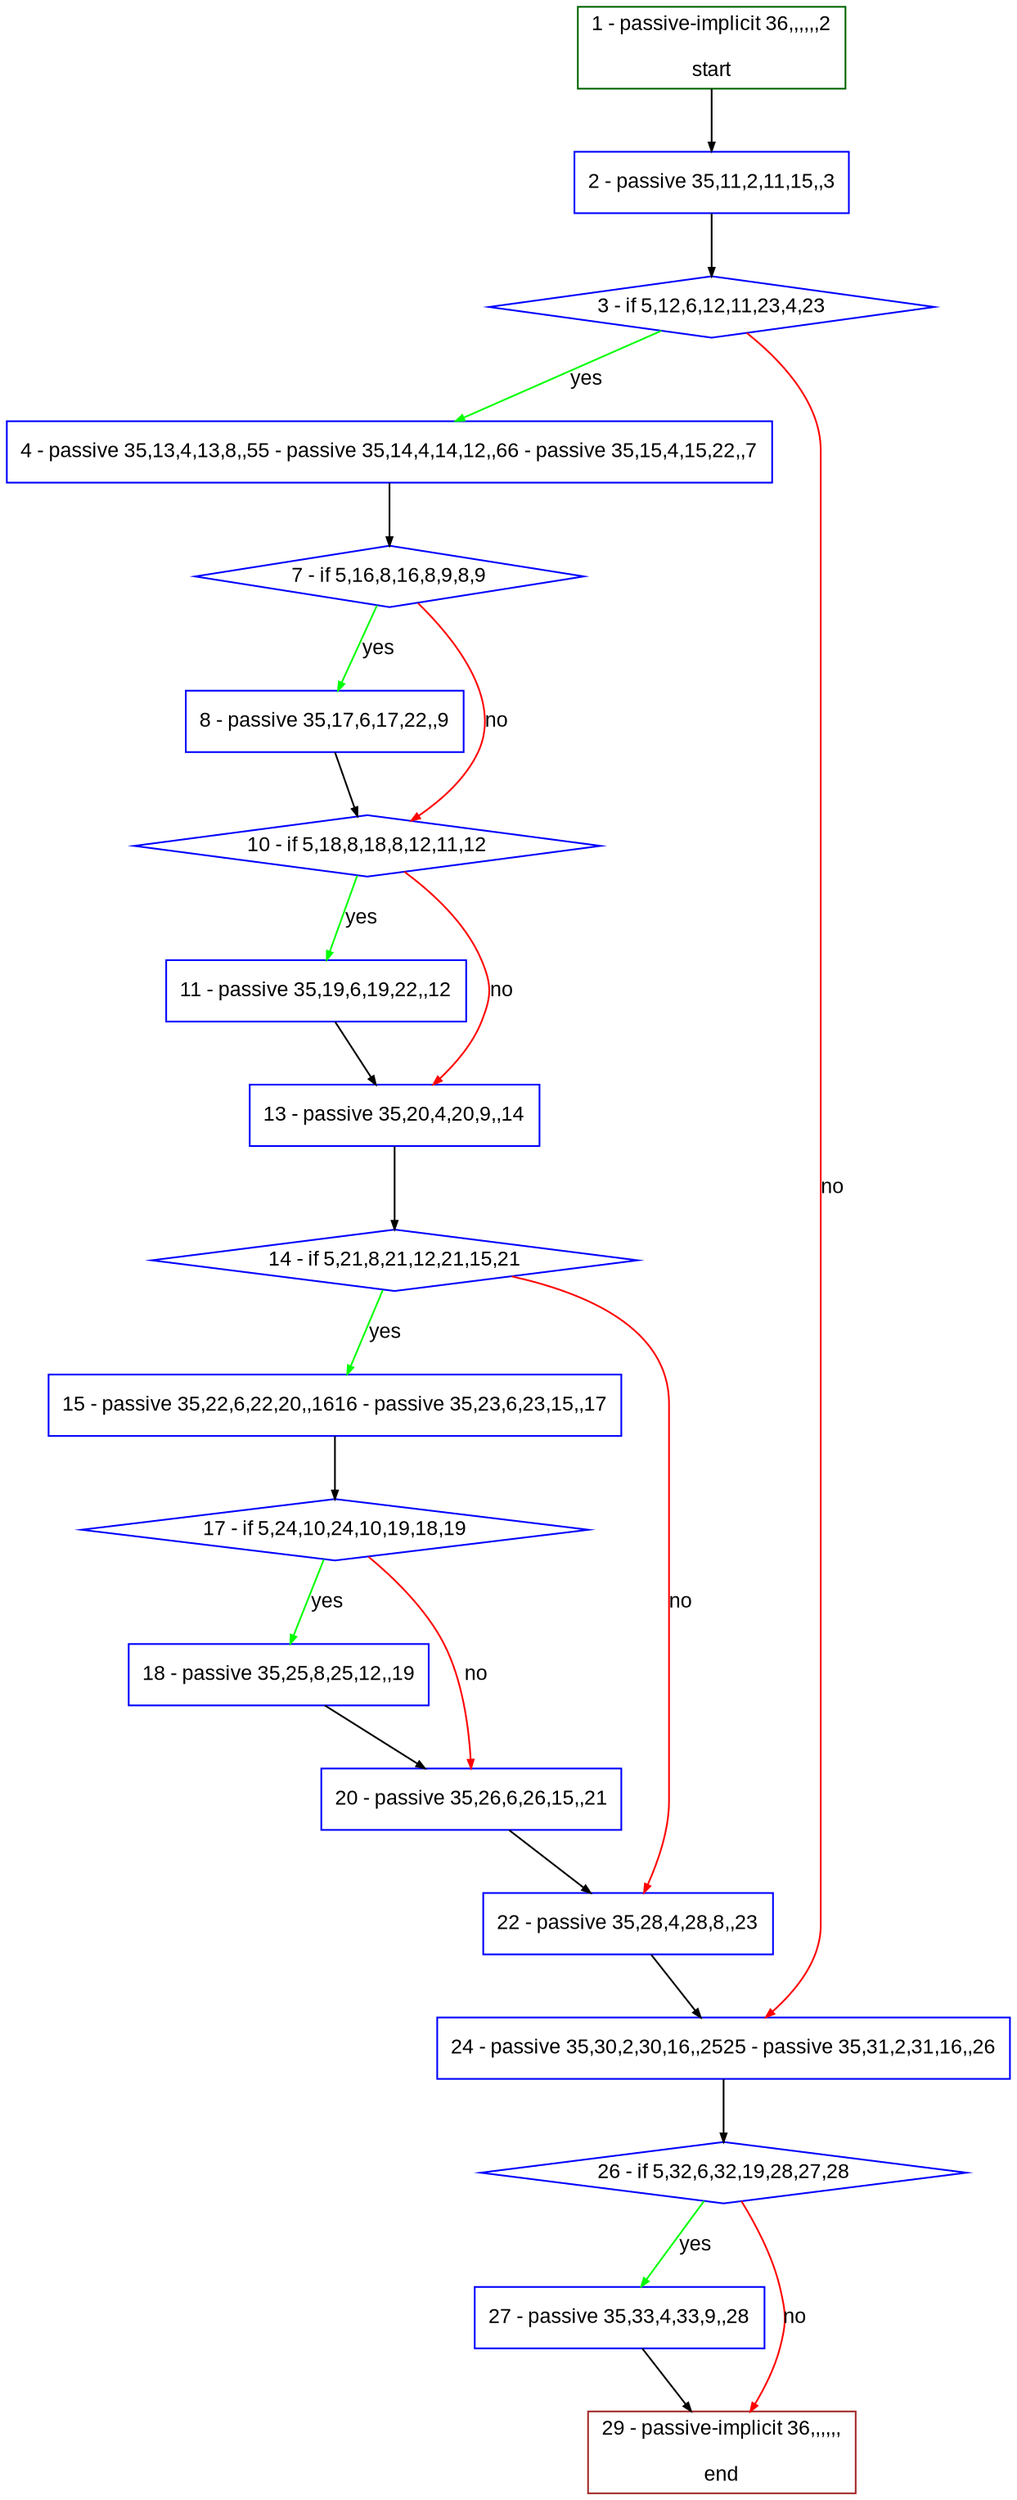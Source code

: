 digraph "" {
  graph [bgcolor="white", fillcolor="#FFFFCC", pack="true", packmode="clust", fontname="Arial", label="", fontsize="12", compound="true", style="rounded,filled"];
  node [node_initialized="no", fillcolor="white", fontname="Arial", label="", color="grey", fontsize="12", fixedsize="false", compound="true", shape="rectangle", style="filled"];
  edge [arrowtail="none", lhead="", fontcolor="black", fontname="Arial", label="", color="black", fontsize="12", arrowhead="normal", arrowsize="0.5", compound="true", ltail="", dir="forward"];
  __N1 [fillcolor="#ffffff", label="2 - passive 35,11,2,11,15,,3", color="#0000ff", shape="box", style="filled"];
  __N2 [fillcolor="#ffffff", label="1 - passive-implicit 36,,,,,,2\n\nstart", color="#006400", shape="box", style="filled"];
  __N3 [fillcolor="#ffffff", label="3 - if 5,12,6,12,11,23,4,23", color="#0000ff", shape="diamond", style="filled"];
  __N4 [fillcolor="#ffffff", label="4 - passive 35,13,4,13,8,,55 - passive 35,14,4,14,12,,66 - passive 35,15,4,15,22,,7", color="#0000ff", shape="box", style="filled"];
  __N5 [fillcolor="#ffffff", label="24 - passive 35,30,2,30,16,,2525 - passive 35,31,2,31,16,,26", color="#0000ff", shape="box", style="filled"];
  __N6 [fillcolor="#ffffff", label="7 - if 5,16,8,16,8,9,8,9", color="#0000ff", shape="diamond", style="filled"];
  __N7 [fillcolor="#ffffff", label="8 - passive 35,17,6,17,22,,9", color="#0000ff", shape="box", style="filled"];
  __N8 [fillcolor="#ffffff", label="10 - if 5,18,8,18,8,12,11,12", color="#0000ff", shape="diamond", style="filled"];
  __N9 [fillcolor="#ffffff", label="11 - passive 35,19,6,19,22,,12", color="#0000ff", shape="box", style="filled"];
  __N10 [fillcolor="#ffffff", label="13 - passive 35,20,4,20,9,,14", color="#0000ff", shape="box", style="filled"];
  __N11 [fillcolor="#ffffff", label="14 - if 5,21,8,21,12,21,15,21", color="#0000ff", shape="diamond", style="filled"];
  __N12 [fillcolor="#ffffff", label="15 - passive 35,22,6,22,20,,1616 - passive 35,23,6,23,15,,17", color="#0000ff", shape="box", style="filled"];
  __N13 [fillcolor="#ffffff", label="22 - passive 35,28,4,28,8,,23", color="#0000ff", shape="box", style="filled"];
  __N14 [fillcolor="#ffffff", label="17 - if 5,24,10,24,10,19,18,19", color="#0000ff", shape="diamond", style="filled"];
  __N15 [fillcolor="#ffffff", label="18 - passive 35,25,8,25,12,,19", color="#0000ff", shape="box", style="filled"];
  __N16 [fillcolor="#ffffff", label="20 - passive 35,26,6,26,15,,21", color="#0000ff", shape="box", style="filled"];
  __N17 [fillcolor="#ffffff", label="26 - if 5,32,6,32,19,28,27,28", color="#0000ff", shape="diamond", style="filled"];
  __N18 [fillcolor="#ffffff", label="27 - passive 35,33,4,33,9,,28", color="#0000ff", shape="box", style="filled"];
  __N19 [fillcolor="#ffffff", label="29 - passive-implicit 36,,,,,,\n\nend", color="#a52a2a", shape="box", style="filled"];
  __N2 -> __N1 [arrowtail="none", color="#000000", label="", arrowhead="normal", dir="forward"];
  __N1 -> __N3 [arrowtail="none", color="#000000", label="", arrowhead="normal", dir="forward"];
  __N3 -> __N4 [arrowtail="none", color="#00ff00", label="yes", arrowhead="normal", dir="forward"];
  __N3 -> __N5 [arrowtail="none", color="#ff0000", label="no", arrowhead="normal", dir="forward"];
  __N4 -> __N6 [arrowtail="none", color="#000000", label="", arrowhead="normal", dir="forward"];
  __N6 -> __N7 [arrowtail="none", color="#00ff00", label="yes", arrowhead="normal", dir="forward"];
  __N6 -> __N8 [arrowtail="none", color="#ff0000", label="no", arrowhead="normal", dir="forward"];
  __N7 -> __N8 [arrowtail="none", color="#000000", label="", arrowhead="normal", dir="forward"];
  __N8 -> __N9 [arrowtail="none", color="#00ff00", label="yes", arrowhead="normal", dir="forward"];
  __N8 -> __N10 [arrowtail="none", color="#ff0000", label="no", arrowhead="normal", dir="forward"];
  __N9 -> __N10 [arrowtail="none", color="#000000", label="", arrowhead="normal", dir="forward"];
  __N10 -> __N11 [arrowtail="none", color="#000000", label="", arrowhead="normal", dir="forward"];
  __N11 -> __N12 [arrowtail="none", color="#00ff00", label="yes", arrowhead="normal", dir="forward"];
  __N11 -> __N13 [arrowtail="none", color="#ff0000", label="no", arrowhead="normal", dir="forward"];
  __N12 -> __N14 [arrowtail="none", color="#000000", label="", arrowhead="normal", dir="forward"];
  __N14 -> __N15 [arrowtail="none", color="#00ff00", label="yes", arrowhead="normal", dir="forward"];
  __N14 -> __N16 [arrowtail="none", color="#ff0000", label="no", arrowhead="normal", dir="forward"];
  __N15 -> __N16 [arrowtail="none", color="#000000", label="", arrowhead="normal", dir="forward"];
  __N16 -> __N13 [arrowtail="none", color="#000000", label="", arrowhead="normal", dir="forward"];
  __N13 -> __N5 [arrowtail="none", color="#000000", label="", arrowhead="normal", dir="forward"];
  __N5 -> __N17 [arrowtail="none", color="#000000", label="", arrowhead="normal", dir="forward"];
  __N17 -> __N18 [arrowtail="none", color="#00ff00", label="yes", arrowhead="normal", dir="forward"];
  __N17 -> __N19 [arrowtail="none", color="#ff0000", label="no", arrowhead="normal", dir="forward"];
  __N18 -> __N19 [arrowtail="none", color="#000000", label="", arrowhead="normal", dir="forward"];
}
